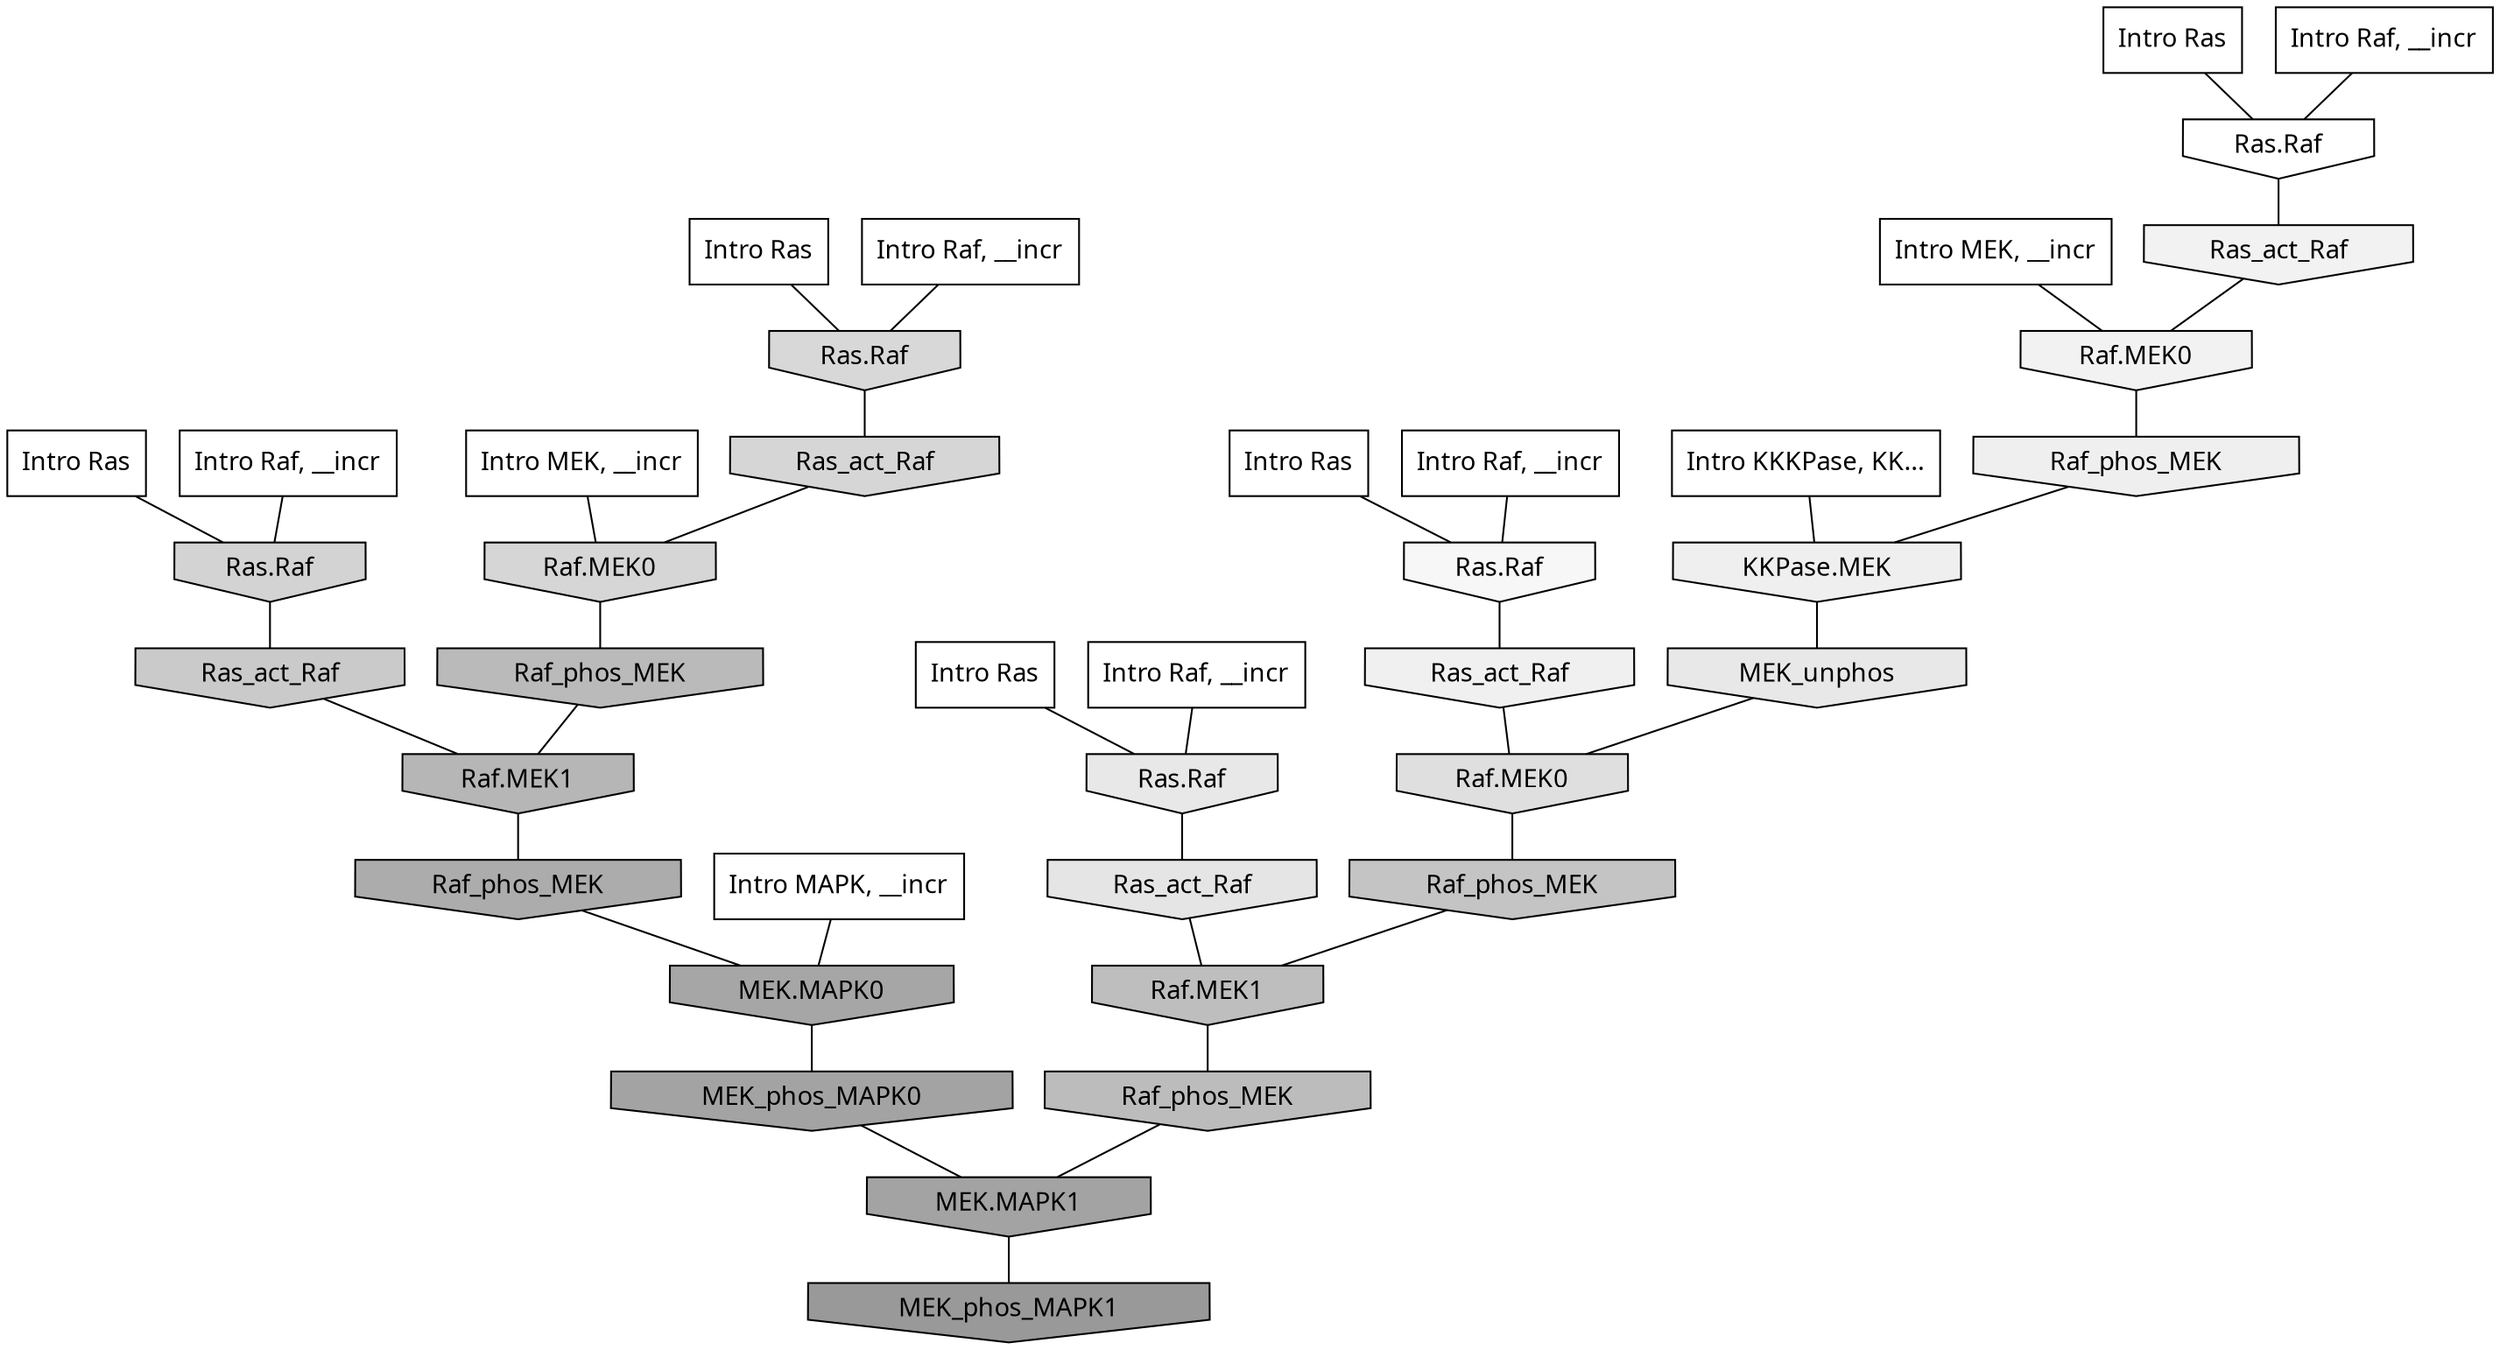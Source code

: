 digraph G{
  rankdir="TB";
  ranksep=0.30;
  node [fontname="CMU Serif"];
  edge [fontname="CMU Serif"];
  
  10 [label="Intro Ras", shape=rectangle, style=filled, fillcolor="0.000 0.000 1.000"]
  
  31 [label="Intro Ras", shape=rectangle, style=filled, fillcolor="0.000 0.000 1.000"]
  
  37 [label="Intro Ras", shape=rectangle, style=filled, fillcolor="0.000 0.000 1.000"]
  
  45 [label="Intro Ras", shape=rectangle, style=filled, fillcolor="0.000 0.000 1.000"]
  
  86 [label="Intro Ras", shape=rectangle, style=filled, fillcolor="0.000 0.000 1.000"]
  
  271 [label="Intro Raf, __incr", shape=rectangle, style=filled, fillcolor="0.000 0.000 1.000"]
  
  379 [label="Intro Raf, __incr", shape=rectangle, style=filled, fillcolor="0.000 0.000 1.000"]
  
  388 [label="Intro Raf, __incr", shape=rectangle, style=filled, fillcolor="0.000 0.000 1.000"]
  
  741 [label="Intro Raf, __incr", shape=rectangle, style=filled, fillcolor="0.000 0.000 1.000"]
  
  862 [label="Intro Raf, __incr", shape=rectangle, style=filled, fillcolor="0.000 0.000 1.000"]
  
  1676 [label="Intro MEK, __incr", shape=rectangle, style=filled, fillcolor="0.000 0.000 1.000"]
  
  1740 [label="Intro MEK, __incr", shape=rectangle, style=filled, fillcolor="0.000 0.000 1.000"]
  
  2636 [label="Intro MAPK, __incr", shape=rectangle, style=filled, fillcolor="0.000 0.000 1.000"]
  
  3108 [label="Intro KKKPase, KK...", shape=rectangle, style=filled, fillcolor="0.000 0.000 1.000"]
  
  3241 [label="Ras.Raf", shape=invhouse, style=filled, fillcolor="0.000 0.000 1.000"]
  
  3514 [label="Ras.Raf", shape=invhouse, style=filled, fillcolor="0.000 0.000 0.967"]
  
  3693 [label="Ras_act_Raf", shape=invhouse, style=filled, fillcolor="0.000 0.000 0.947"]
  
  3696 [label="Raf.MEK0", shape=invhouse, style=filled, fillcolor="0.000 0.000 0.947"]
  
  3801 [label="Ras_act_Raf", shape=invhouse, style=filled, fillcolor="0.000 0.000 0.938"]
  
  3813 [label="Raf_phos_MEK", shape=invhouse, style=filled, fillcolor="0.000 0.000 0.937"]
  
  3839 [label="KKPase.MEK", shape=invhouse, style=filled, fillcolor="0.000 0.000 0.936"]
  
  4235 [label="MEK_unphos", shape=invhouse, style=filled, fillcolor="0.000 0.000 0.910"]
  
  4248 [label="Ras.Raf", shape=invhouse, style=filled, fillcolor="0.000 0.000 0.909"]
  
  4408 [label="Ras_act_Raf", shape=invhouse, style=filled, fillcolor="0.000 0.000 0.898"]
  
  4831 [label="Raf.MEK0", shape=invhouse, style=filled, fillcolor="0.000 0.000 0.872"]
  
  5269 [label="Ras.Raf", shape=invhouse, style=filled, fillcolor="0.000 0.000 0.846"]
  
  5430 [label="Ras_act_Raf", shape=invhouse, style=filled, fillcolor="0.000 0.000 0.838"]
  
  5432 [label="Raf.MEK0", shape=invhouse, style=filled, fillcolor="0.000 0.000 0.838"]
  
  5598 [label="Ras.Raf", shape=invhouse, style=filled, fillcolor="0.000 0.000 0.826"]
  
  6306 [label="Ras_act_Raf", shape=invhouse, style=filled, fillcolor="0.000 0.000 0.791"]
  
  6955 [label="Raf_phos_MEK", shape=invhouse, style=filled, fillcolor="0.000 0.000 0.766"]
  
  7649 [label="Raf.MEK1", shape=invhouse, style=filled, fillcolor="0.000 0.000 0.744"]
  
  7867 [label="Raf_phos_MEK", shape=invhouse, style=filled, fillcolor="0.000 0.000 0.737"]
  
  8130 [label="Raf_phos_MEK", shape=invhouse, style=filled, fillcolor="0.000 0.000 0.729"]
  
  8643 [label="Raf.MEK1", shape=invhouse, style=filled, fillcolor="0.000 0.000 0.714"]
  
  10309 [label="Raf_phos_MEK", shape=invhouse, style=filled, fillcolor="0.000 0.000 0.674"]
  
  11535 [label="MEK.MAPK0", shape=invhouse, style=filled, fillcolor="0.000 0.000 0.650"]
  
  12144 [label="MEK_phos_MAPK0", shape=invhouse, style=filled, fillcolor="0.000 0.000 0.640"]
  
  12167 [label="MEK.MAPK1", shape=invhouse, style=filled, fillcolor="0.000 0.000 0.639"]
  
  14859 [label="MEK_phos_MAPK1", shape=invhouse, style=filled, fillcolor="0.000 0.000 0.600"]
  
  
  12167 -> 14859 [dir=none, color="0.000 0.000 0.000"] 
  12144 -> 12167 [dir=none, color="0.000 0.000 0.000"] 
  11535 -> 12144 [dir=none, color="0.000 0.000 0.000"] 
  10309 -> 11535 [dir=none, color="0.000 0.000 0.000"] 
  8643 -> 10309 [dir=none, color="0.000 0.000 0.000"] 
  8130 -> 8643 [dir=none, color="0.000 0.000 0.000"] 
  7867 -> 12167 [dir=none, color="0.000 0.000 0.000"] 
  7649 -> 7867 [dir=none, color="0.000 0.000 0.000"] 
  6955 -> 7649 [dir=none, color="0.000 0.000 0.000"] 
  6306 -> 8643 [dir=none, color="0.000 0.000 0.000"] 
  5598 -> 6306 [dir=none, color="0.000 0.000 0.000"] 
  5432 -> 8130 [dir=none, color="0.000 0.000 0.000"] 
  5430 -> 5432 [dir=none, color="0.000 0.000 0.000"] 
  5269 -> 5430 [dir=none, color="0.000 0.000 0.000"] 
  4831 -> 6955 [dir=none, color="0.000 0.000 0.000"] 
  4408 -> 7649 [dir=none, color="0.000 0.000 0.000"] 
  4248 -> 4408 [dir=none, color="0.000 0.000 0.000"] 
  4235 -> 4831 [dir=none, color="0.000 0.000 0.000"] 
  3839 -> 4235 [dir=none, color="0.000 0.000 0.000"] 
  3813 -> 3839 [dir=none, color="0.000 0.000 0.000"] 
  3801 -> 4831 [dir=none, color="0.000 0.000 0.000"] 
  3696 -> 3813 [dir=none, color="0.000 0.000 0.000"] 
  3693 -> 3696 [dir=none, color="0.000 0.000 0.000"] 
  3514 -> 3801 [dir=none, color="0.000 0.000 0.000"] 
  3241 -> 3693 [dir=none, color="0.000 0.000 0.000"] 
  3108 -> 3839 [dir=none, color="0.000 0.000 0.000"] 
  2636 -> 11535 [dir=none, color="0.000 0.000 0.000"] 
  1740 -> 5432 [dir=none, color="0.000 0.000 0.000"] 
  1676 -> 3696 [dir=none, color="0.000 0.000 0.000"] 
  862 -> 3241 [dir=none, color="0.000 0.000 0.000"] 
  741 -> 5598 [dir=none, color="0.000 0.000 0.000"] 
  388 -> 5269 [dir=none, color="0.000 0.000 0.000"] 
  379 -> 4248 [dir=none, color="0.000 0.000 0.000"] 
  271 -> 3514 [dir=none, color="0.000 0.000 0.000"] 
  86 -> 5269 [dir=none, color="0.000 0.000 0.000"] 
  45 -> 3241 [dir=none, color="0.000 0.000 0.000"] 
  37 -> 4248 [dir=none, color="0.000 0.000 0.000"] 
  31 -> 3514 [dir=none, color="0.000 0.000 0.000"] 
  10 -> 5598 [dir=none, color="0.000 0.000 0.000"] 
  
  }
